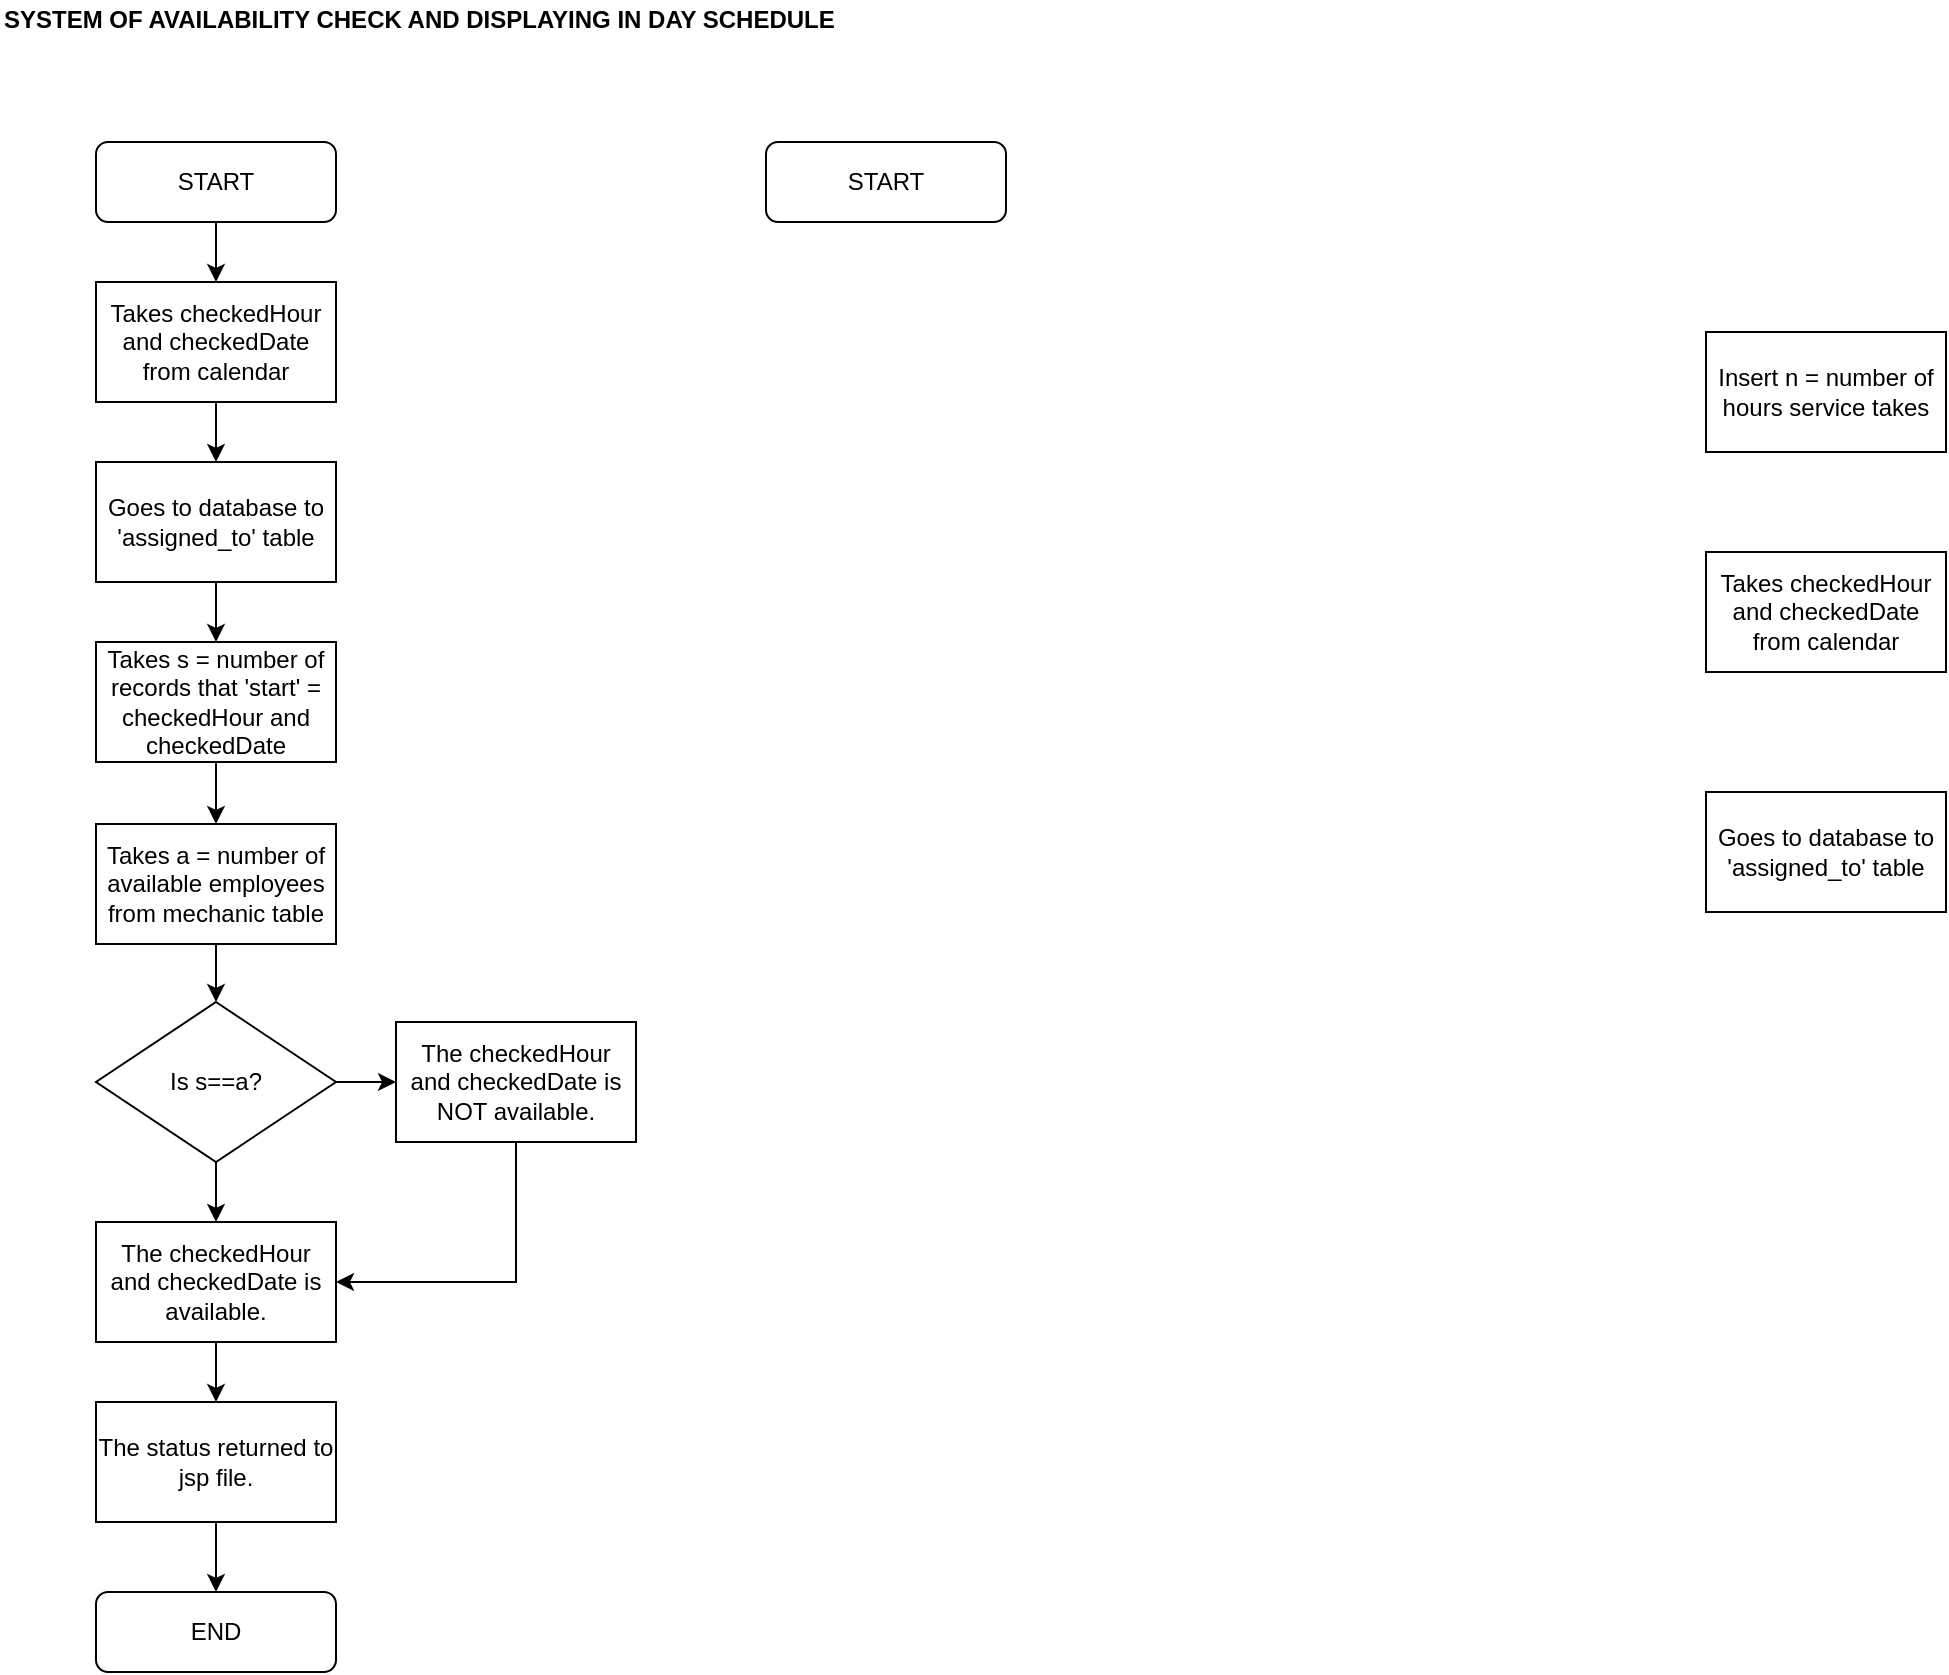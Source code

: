 <mxfile version="10.6.3" type="github"><diagram id="tydfOXy4kpID_CfSQPtc" name="Page-1"><mxGraphModel dx="1182" dy="617" grid="1" gridSize="10" guides="1" tooltips="1" connect="1" arrows="1" fold="1" page="1" pageScale="1" pageWidth="1500" pageHeight="1400" math="0" shadow="0"><root><mxCell id="0"/><mxCell id="1" parent="0"/><mxCell id="x2nA7o0y6gq5V2AK4fix-1" value="&lt;b&gt;SYSTEM OF AVAILABILITY CHECK AND DISPLAYING IN DAY SCHEDULE&lt;/b&gt;" style="text;html=1;resizable=0;points=[];autosize=1;align=left;verticalAlign=top;spacingTop=-4;" parent="1" vertex="1"><mxGeometry x="47" y="19" width="450" height="20" as="geometry"/></mxCell><mxCell id="MTg8q3lNBhcGAJZG3P0P-2" value="Insert n = number of hours service takes" style="rounded=0;whiteSpace=wrap;html=1;" vertex="1" parent="1"><mxGeometry x="900" y="185" width="120" height="60" as="geometry"/></mxCell><mxCell id="MTg8q3lNBhcGAJZG3P0P-3" value="Takes checkedHour and checkedDate from calendar" style="rounded=0;whiteSpace=wrap;html=1;" vertex="1" parent="1"><mxGeometry x="900" y="295" width="120" height="60" as="geometry"/></mxCell><mxCell id="MTg8q3lNBhcGAJZG3P0P-4" value="Goes to database to 'assigned_to' table" style="rounded=0;whiteSpace=wrap;html=1;" vertex="1" parent="1"><mxGeometry x="900" y="415" width="120" height="60" as="geometry"/></mxCell><mxCell id="MTg8q3lNBhcGAJZG3P0P-7" value="END" style="rounded=1;whiteSpace=wrap;html=1;" vertex="1" parent="1"><mxGeometry x="95" y="815" width="120" height="40" as="geometry"/></mxCell><mxCell id="MTg8q3lNBhcGAJZG3P0P-20" style="edgeStyle=orthogonalEdgeStyle;rounded=0;orthogonalLoop=1;jettySize=auto;html=1;exitX=0.5;exitY=1;exitDx=0;exitDy=0;entryX=0.5;entryY=0;entryDx=0;entryDy=0;" edge="1" parent="1" source="MTg8q3lNBhcGAJZG3P0P-9" target="MTg8q3lNBhcGAJZG3P0P-10"><mxGeometry relative="1" as="geometry"/></mxCell><mxCell id="MTg8q3lNBhcGAJZG3P0P-9" value="Takes checkedHour and checkedDate from calendar" style="rounded=0;whiteSpace=wrap;html=1;" vertex="1" parent="1"><mxGeometry x="95" y="160" width="120" height="60" as="geometry"/></mxCell><mxCell id="MTg8q3lNBhcGAJZG3P0P-21" style="edgeStyle=orthogonalEdgeStyle;rounded=0;orthogonalLoop=1;jettySize=auto;html=1;entryX=0.5;entryY=0;entryDx=0;entryDy=0;" edge="1" parent="1" source="MTg8q3lNBhcGAJZG3P0P-10" target="MTg8q3lNBhcGAJZG3P0P-11"><mxGeometry relative="1" as="geometry"/></mxCell><mxCell id="MTg8q3lNBhcGAJZG3P0P-10" value="Goes to database to 'assigned_to' table" style="rounded=0;whiteSpace=wrap;html=1;" vertex="1" parent="1"><mxGeometry x="95" y="250" width="120" height="60" as="geometry"/></mxCell><mxCell id="MTg8q3lNBhcGAJZG3P0P-22" style="edgeStyle=orthogonalEdgeStyle;rounded=0;orthogonalLoop=1;jettySize=auto;html=1;exitX=0.5;exitY=1;exitDx=0;exitDy=0;" edge="1" parent="1" source="MTg8q3lNBhcGAJZG3P0P-11" target="MTg8q3lNBhcGAJZG3P0P-12"><mxGeometry relative="1" as="geometry"/></mxCell><mxCell id="MTg8q3lNBhcGAJZG3P0P-11" value="Takes s = number of records that 'start' = checkedHour and checkedDate " style="rounded=0;whiteSpace=wrap;html=1;" vertex="1" parent="1"><mxGeometry x="95" y="340" width="120" height="60" as="geometry"/></mxCell><mxCell id="MTg8q3lNBhcGAJZG3P0P-23" style="edgeStyle=orthogonalEdgeStyle;rounded=0;orthogonalLoop=1;jettySize=auto;html=1;exitX=0.5;exitY=1;exitDx=0;exitDy=0;entryX=0.5;entryY=0;entryDx=0;entryDy=0;" edge="1" parent="1" source="MTg8q3lNBhcGAJZG3P0P-12" target="MTg8q3lNBhcGAJZG3P0P-14"><mxGeometry relative="1" as="geometry"/></mxCell><mxCell id="MTg8q3lNBhcGAJZG3P0P-12" value="Takes a = number of available employees from mechanic table " style="rounded=0;whiteSpace=wrap;html=1;" vertex="1" parent="1"><mxGeometry x="95" y="431" width="120" height="60" as="geometry"/></mxCell><mxCell id="MTg8q3lNBhcGAJZG3P0P-28" style="edgeStyle=orthogonalEdgeStyle;rounded=0;orthogonalLoop=1;jettySize=auto;html=1;exitX=0.5;exitY=1;exitDx=0;exitDy=0;entryX=0.5;entryY=0;entryDx=0;entryDy=0;" edge="1" parent="1" source="MTg8q3lNBhcGAJZG3P0P-13" target="MTg8q3lNBhcGAJZG3P0P-16"><mxGeometry relative="1" as="geometry"/></mxCell><mxCell id="MTg8q3lNBhcGAJZG3P0P-13" value="The checkedHour and checkedDate is available." style="rounded=0;whiteSpace=wrap;html=1;" vertex="1" parent="1"><mxGeometry x="95" y="630" width="120" height="60" as="geometry"/></mxCell><mxCell id="MTg8q3lNBhcGAJZG3P0P-24" style="edgeStyle=orthogonalEdgeStyle;rounded=0;orthogonalLoop=1;jettySize=auto;html=1;exitX=1;exitY=0.5;exitDx=0;exitDy=0;entryX=0;entryY=0.5;entryDx=0;entryDy=0;" edge="1" parent="1" source="MTg8q3lNBhcGAJZG3P0P-14" target="MTg8q3lNBhcGAJZG3P0P-15"><mxGeometry relative="1" as="geometry"/></mxCell><mxCell id="MTg8q3lNBhcGAJZG3P0P-26" style="edgeStyle=orthogonalEdgeStyle;rounded=0;orthogonalLoop=1;jettySize=auto;html=1;exitX=0.5;exitY=1;exitDx=0;exitDy=0;entryX=0.5;entryY=0;entryDx=0;entryDy=0;" edge="1" parent="1" source="MTg8q3lNBhcGAJZG3P0P-14" target="MTg8q3lNBhcGAJZG3P0P-13"><mxGeometry relative="1" as="geometry"/></mxCell><mxCell id="MTg8q3lNBhcGAJZG3P0P-14" value="Is s==a?" style="rhombus;whiteSpace=wrap;html=1;" vertex="1" parent="1"><mxGeometry x="95" y="520" width="120" height="80" as="geometry"/></mxCell><mxCell id="MTg8q3lNBhcGAJZG3P0P-27" style="edgeStyle=orthogonalEdgeStyle;rounded=0;orthogonalLoop=1;jettySize=auto;html=1;exitX=0.5;exitY=1;exitDx=0;exitDy=0;entryX=1;entryY=0.5;entryDx=0;entryDy=0;" edge="1" parent="1" source="MTg8q3lNBhcGAJZG3P0P-15" target="MTg8q3lNBhcGAJZG3P0P-13"><mxGeometry relative="1" as="geometry"/></mxCell><mxCell id="MTg8q3lNBhcGAJZG3P0P-15" value="The checkedHour and checkedDate is NOT available." style="rounded=0;whiteSpace=wrap;html=1;" vertex="1" parent="1"><mxGeometry x="245" y="530" width="120" height="60" as="geometry"/></mxCell><mxCell id="MTg8q3lNBhcGAJZG3P0P-29" style="edgeStyle=orthogonalEdgeStyle;rounded=0;orthogonalLoop=1;jettySize=auto;html=1;exitX=0.5;exitY=1;exitDx=0;exitDy=0;entryX=0.5;entryY=0;entryDx=0;entryDy=0;" edge="1" parent="1" source="MTg8q3lNBhcGAJZG3P0P-16" target="MTg8q3lNBhcGAJZG3P0P-7"><mxGeometry relative="1" as="geometry"/></mxCell><mxCell id="MTg8q3lNBhcGAJZG3P0P-16" value="The status returned to jsp file." style="rounded=0;whiteSpace=wrap;html=1;" vertex="1" parent="1"><mxGeometry x="95" y="720" width="120" height="60" as="geometry"/></mxCell><mxCell id="MTg8q3lNBhcGAJZG3P0P-18" style="edgeStyle=orthogonalEdgeStyle;rounded=0;orthogonalLoop=1;jettySize=auto;html=1;entryX=0.5;entryY=0;entryDx=0;entryDy=0;" edge="1" parent="1" source="MTg8q3lNBhcGAJZG3P0P-17" target="MTg8q3lNBhcGAJZG3P0P-9"><mxGeometry relative="1" as="geometry"/></mxCell><mxCell id="MTg8q3lNBhcGAJZG3P0P-17" value="START" style="rounded=1;whiteSpace=wrap;html=1;" vertex="1" parent="1"><mxGeometry x="95" y="90" width="120" height="40" as="geometry"/></mxCell><mxCell id="MTg8q3lNBhcGAJZG3P0P-30" value="START" style="rounded=1;whiteSpace=wrap;html=1;" vertex="1" parent="1"><mxGeometry x="430" y="90" width="120" height="40" as="geometry"/></mxCell></root></mxGraphModel></diagram></mxfile>